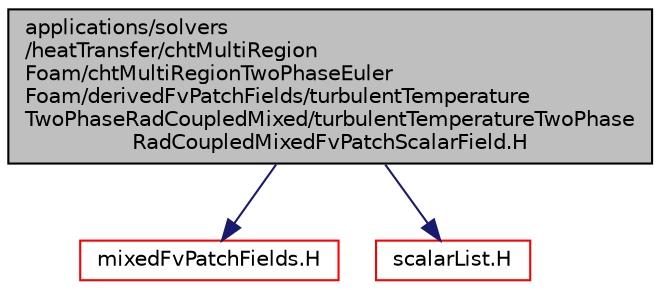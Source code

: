 digraph "applications/solvers/heatTransfer/chtMultiRegionFoam/chtMultiRegionTwoPhaseEulerFoam/derivedFvPatchFields/turbulentTemperatureTwoPhaseRadCoupledMixed/turbulentTemperatureTwoPhaseRadCoupledMixedFvPatchScalarField.H"
{
  bgcolor="transparent";
  edge [fontname="Helvetica",fontsize="10",labelfontname="Helvetica",labelfontsize="10"];
  node [fontname="Helvetica",fontsize="10",shape=record];
  Node1 [label="applications/solvers\l/heatTransfer/chtMultiRegion\lFoam/chtMultiRegionTwoPhaseEuler\lFoam/derivedFvPatchFields/turbulentTemperature\lTwoPhaseRadCoupledMixed/turbulentTemperatureTwoPhase\lRadCoupledMixedFvPatchScalarField.H",height=0.2,width=0.4,color="black", fillcolor="grey75", style="filled" fontcolor="black"];
  Node1 -> Node2 [color="midnightblue",fontsize="10",style="solid",fontname="Helvetica"];
  Node2 [label="mixedFvPatchFields.H",height=0.2,width=0.4,color="red",URL="$mixedFvPatchFields_8H.html"];
  Node1 -> Node3 [color="midnightblue",fontsize="10",style="solid",fontname="Helvetica"];
  Node3 [label="scalarList.H",height=0.2,width=0.4,color="red",URL="$scalarList_8H.html"];
}

